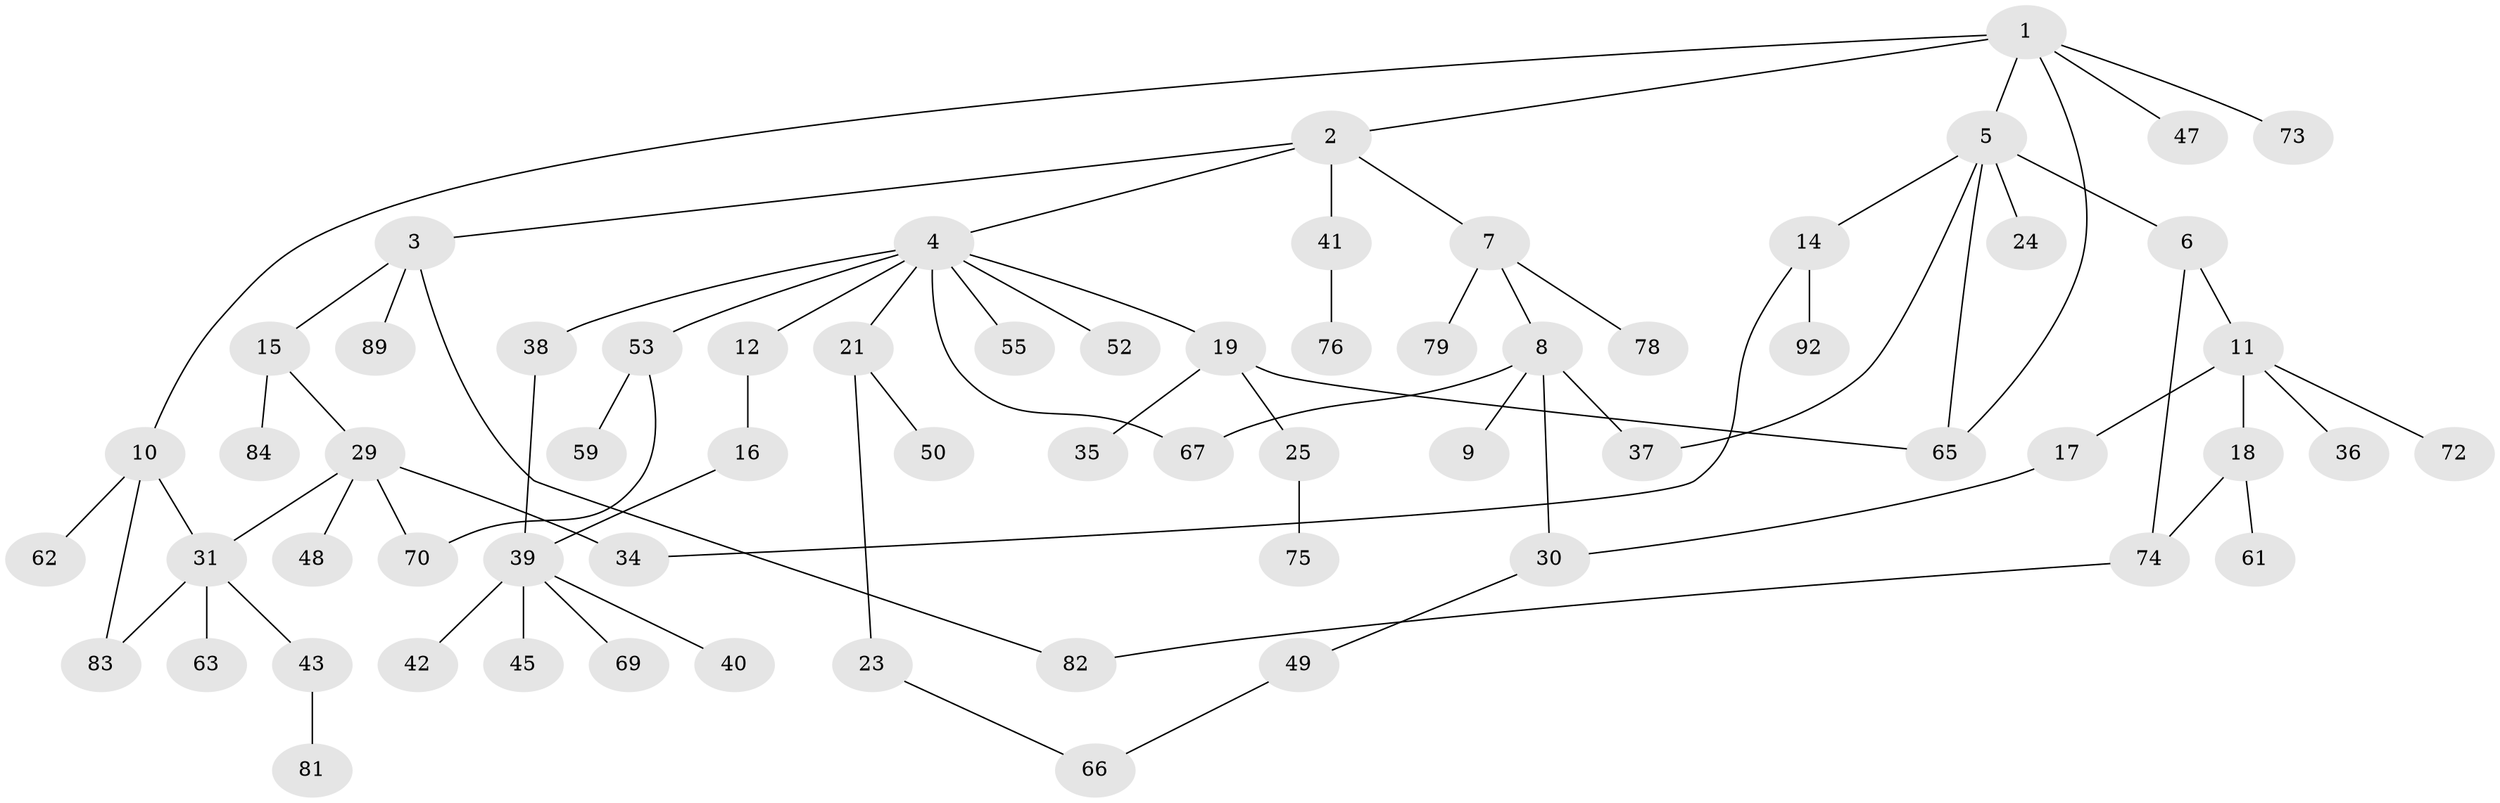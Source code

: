 // Generated by graph-tools (version 1.1) at 2025/23/03/03/25 07:23:34]
// undirected, 65 vertices, 77 edges
graph export_dot {
graph [start="1"]
  node [color=gray90,style=filled];
  1 [super="+64"];
  2 [super="+46"];
  3 [super="+68"];
  4 [super="+13"];
  5 [super="+71"];
  6 [super="+26"];
  7 [super="+27"];
  8 [super="+20"];
  9;
  10 [super="+90"];
  11 [super="+22"];
  12 [super="+86"];
  14;
  15 [super="+80"];
  16;
  17;
  18;
  19 [super="+32"];
  21 [super="+54"];
  23 [super="+28"];
  24;
  25;
  29 [super="+58"];
  30 [super="+56"];
  31 [super="+33"];
  34 [super="+85"];
  35;
  36;
  37;
  38 [super="+44"];
  39 [super="+57"];
  40;
  41;
  42;
  43 [super="+51"];
  45;
  47;
  48;
  49;
  50 [super="+60"];
  52;
  53;
  55;
  59 [super="+88"];
  61;
  62;
  63;
  65;
  66;
  67;
  69 [super="+77"];
  70;
  72;
  73;
  74 [super="+91"];
  75;
  76 [super="+87"];
  78;
  79;
  81;
  82;
  83;
  84;
  89;
  92;
  1 -- 2;
  1 -- 5;
  1 -- 10;
  1 -- 47;
  1 -- 65;
  1 -- 73;
  2 -- 3;
  2 -- 4;
  2 -- 7;
  2 -- 41;
  3 -- 15;
  3 -- 82;
  3 -- 89;
  4 -- 12;
  4 -- 21;
  4 -- 53;
  4 -- 67;
  4 -- 19;
  4 -- 52;
  4 -- 38;
  4 -- 55;
  5 -- 6;
  5 -- 14;
  5 -- 24;
  5 -- 65;
  5 -- 37;
  6 -- 11;
  6 -- 74;
  7 -- 8;
  7 -- 78;
  7 -- 79;
  8 -- 9;
  8 -- 37;
  8 -- 67;
  8 -- 30;
  10 -- 31;
  10 -- 62;
  10 -- 83;
  11 -- 17;
  11 -- 18;
  11 -- 72;
  11 -- 36;
  12 -- 16;
  14 -- 34;
  14 -- 92;
  15 -- 29;
  15 -- 84;
  16 -- 39;
  17 -- 30;
  18 -- 61;
  18 -- 74;
  19 -- 25;
  19 -- 35;
  19 -- 65;
  21 -- 23;
  21 -- 50;
  23 -- 66;
  25 -- 75;
  29 -- 48;
  29 -- 70;
  29 -- 31;
  29 -- 34;
  30 -- 49;
  31 -- 43;
  31 -- 63;
  31 -- 83;
  38 -- 39;
  39 -- 40;
  39 -- 42;
  39 -- 45;
  39 -- 69;
  41 -- 76;
  43 -- 81;
  49 -- 66;
  53 -- 59;
  53 -- 70;
  74 -- 82;
}
